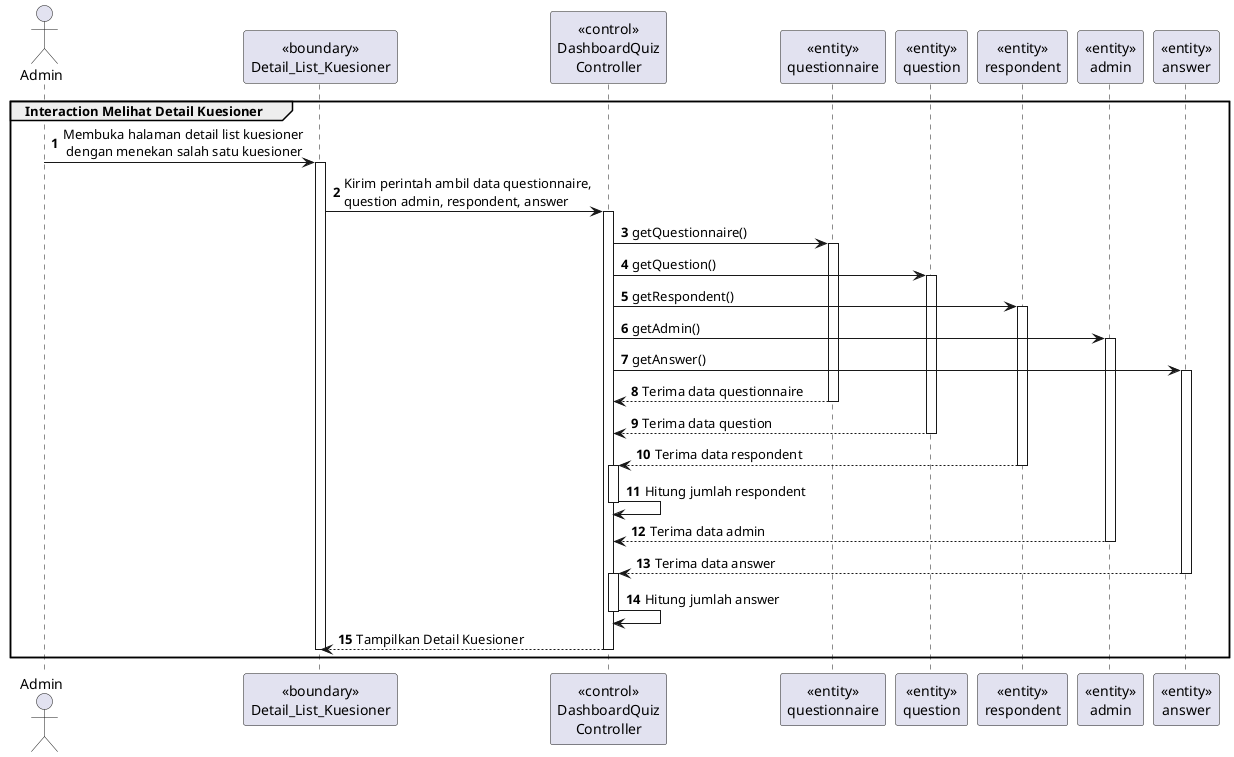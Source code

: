 @startuml Interaction Kelola Data 2
autonumber
' skinparam style strictuml
' skinparam SequenceMessageAlignment center
    actor Admin 
    participant "<<boundary>>\nDetail_List_Kuesioner" as dlist
    participant "<<control>>\nDashboardQuiz\nController" as dqcontrol
    participant "<<entity>>\nquestionnaire" as questioner
    participant "<<entity>>\nquestion" as question
    participant "<<entity>>\nrespondent" as respondent
    participant "<<entity>>\nadmin" as admin
    participant "<<entity>>\nanswer" as answer
    group Interaction Melihat Detail Kuesioner
        Admin-> dlist: Membuka halaman detail list kuesioner\n dengan menekan salah satu kuesioner
        activate dlist
            dlist-> dqcontrol: Kirim perintah ambil data questionnaire,\nquestion admin, respondent, answer
                activate dqcontrol
                dqcontrol-> questioner: getQuestionnaire()
                activate questioner
                dqcontrol-> question: getQuestion()
                activate question
                dqcontrol-> respondent: getRespondent()
                activate respondent
                dqcontrol-> admin: getAdmin()
                activate admin
                dqcontrol-> answer: getAnswer()
                activate answer
                
                questioner--> dqcontrol: Terima data questionnaire
                deactivate questioner
                question--> dqcontrol: Terima data question
                deactivate question
                respondent--> dqcontrol: Terima data respondent
                deactivate respondent
                activate dqcontrol
                dqcontrol ->dqcontrol: Hitung jumlah respondent
                deactivate dqcontrol
                admin--> dqcontrol: Terima data admin
                deactivate admin
                answer--> dqcontrol: Terima data answer
                deactivate answer
                activate dqcontrol
                dqcontrol ->dqcontrol: Hitung jumlah answer
                deactivate dqcontrol

                dqcontrol--> dlist: Tampilkan Detail Kuesioner
                deactivate dqcontrol
        deactivate dlist
        
    end

@enduml